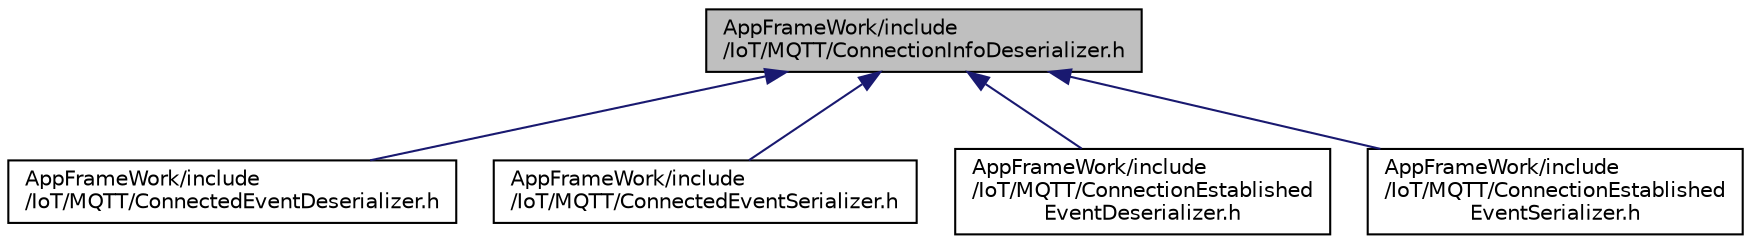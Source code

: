 digraph "AppFrameWork/include/IoT/MQTT/ConnectionInfoDeserializer.h"
{
 // LATEX_PDF_SIZE
  edge [fontname="Helvetica",fontsize="10",labelfontname="Helvetica",labelfontsize="10"];
  node [fontname="Helvetica",fontsize="10",shape=record];
  Node1 [label="AppFrameWork/include\l/IoT/MQTT/ConnectionInfoDeserializer.h",height=0.2,width=0.4,color="black", fillcolor="grey75", style="filled", fontcolor="black",tooltip=" "];
  Node1 -> Node2 [dir="back",color="midnightblue",fontsize="10",style="solid"];
  Node2 [label="AppFrameWork/include\l/IoT/MQTT/ConnectedEventDeserializer.h",height=0.2,width=0.4,color="black", fillcolor="white", style="filled",URL="$ConnectedEventDeserializer_8h.html",tooltip=" "];
  Node1 -> Node3 [dir="back",color="midnightblue",fontsize="10",style="solid"];
  Node3 [label="AppFrameWork/include\l/IoT/MQTT/ConnectedEventSerializer.h",height=0.2,width=0.4,color="black", fillcolor="white", style="filled",URL="$ConnectedEventSerializer_8h.html",tooltip=" "];
  Node1 -> Node4 [dir="back",color="midnightblue",fontsize="10",style="solid"];
  Node4 [label="AppFrameWork/include\l/IoT/MQTT/ConnectionEstablished\lEventDeserializer.h",height=0.2,width=0.4,color="black", fillcolor="white", style="filled",URL="$ConnectionEstablishedEventDeserializer_8h.html",tooltip=" "];
  Node1 -> Node5 [dir="back",color="midnightblue",fontsize="10",style="solid"];
  Node5 [label="AppFrameWork/include\l/IoT/MQTT/ConnectionEstablished\lEventSerializer.h",height=0.2,width=0.4,color="black", fillcolor="white", style="filled",URL="$ConnectionEstablishedEventSerializer_8h.html",tooltip=" "];
}
